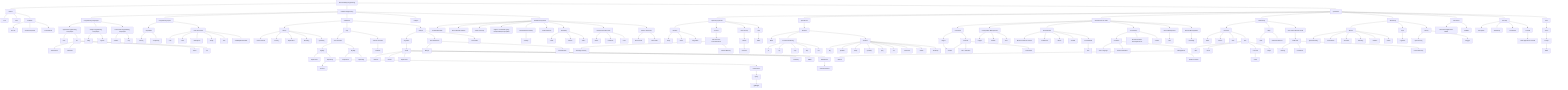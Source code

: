 graph TD
  SRE[Site Reliability Engineering]

  SRE --> Cul[Culture]
    Cul --> SLA
    Cul --> SLO
    Cul --> Inc[Incidents]
      Inc --> Onc[On-call]
      Inc --> ReM[Incident Reponse]
      Inc --> PoM[Post-Mortem]

  SRE --> SW[Software Engineering]
  SW --> PL[Programming Languages]
    PL --> SysPL[Systems Programming Languages]
      SysPL --> Rust
      SysPL --> Go
        Go --> GoRoutines
        Go --> Channels
        Go --> Select
        Go --> GC
    PL --> ScrPL[Script Programming Languages]
      ScrPL --> Ruby
      ScrPL --> Python
    PL --> FunPL[Functional Programming Languages]
      FunPL --> Haskell
      FunPL --> Lisp

  SW --> PT[Programming Topics]
    PT --> ALG[Algorithms]
      ALG --> SRT[Sorting]
      ALG --> CPX[Complexity]
    PT --> DS[Data Scructures]
      DS --> Lock[Lock]
      DS --> Futex[Futex]
      DS --> Semaphore
      DS --> Graph[Graph]
      DS --> T3[Tree]
      DS --> HS[HashMap/HashTable]

    SW --> DB[Databases]
      DB --> DBT[Theory]
        DBT --> CAP[CAP Theorem]
        DBT --> DBTS[Scaling]
        DBT --> DBTR[Replication]
        DBT --> DBTX[Sharding]
        DBT --> DBTO[Operating]
      DB --> SQL[SQL]
        SQL --> rSQL[Row-oriented]
          rSQL --> PgSQL
            PgSQL --> rSQLRep[Replication]
            PgSQL --> rSQLOps[Operating]
              rSQLOps --> rSQLOpsVac[Vacuum]
              rSQLOps --> rSQLOpsPerf[Performance]
                rSQLOpsPerf --> rSQLOpsPeQ[Query]
                 rSQLOpsPeQ --> rSQLOpsPeQbad[pgBadger]
          rSQL --> MySQL
            MySQL --> mSQLRep[Replication]
            MySQL --> mSQLOps[Operating]
        SQL --> cSQL[Column-oriented]
          cSQL --> Redshift
      DB --> NoSQL[NoSQL]
        NoSQL --> KV[KeyValue]
          KV --> Rd[Redis]
            Rd --> RdSn[Sentinel]
            Rd --> RdCls[Cluster]
            Rd --> RdRepl[Replication]
            Rd --> RdSh[Sharding]
            Rd --> RdRBAC[RBAC]
            Rd --> RdEC[ElastiCache]
              RdEC --> RdECG[Global Datastore]
        NoSQL --> DoS[DocumentStore]
          DoS --> Mng[Mongo]
          DoS --> ES[ElasticSearch]
        NoSQL --> CS[Cassandra]
    SW --> LD[Ledgers]

  SW --> DSi[Distributed Systems]
    DSi --> BHP[Bulkhead Pattern]
    DSi --> CBP[Circuit Breaker Pattern]
    DSi --> EvS[Event Sourcing]
    DSi --> CQRS[CQRS - Command Query Responsibility Segregation]
    DSi --> DPro[Distributed Processing]
      DPro --> HDP[Hadoop]
    DSi --> DLB[Load Balancing]
    DSi --> STM[Streaming]
      STM --> Kafka
      STM --> Kinesis
      STM --> NATS
    DSi --> RPC[Remote Procedure Call]
      RPC --> AVRO
      RPC --> Protobufs
      RPC --> Thrift
    DSi --> SDi[Service Discovery]
      SDi --> SDiSS[Server Side]
      SDi --> SDiCS[Client Side]

  SRE --> OPS[Operations]
    OPS --> OS[Operating Systems]
      OS --> MM[Memory]
        MM --> Heap
        MM --> Stack
        MM --> PAG[Pagination]
      OS --> PRO[Process]
        PRO --> IPC[Inter Process Communication]
          IPC --> IPCM[Message Passing]
          IPC --> IPCSM[Shared Memory]
      OS --> CCY[Concurrency]
        CCY --> Thread
          Thread --> PThread
      OS --> UNIX[Unix]
        UNIX --> eBPF[eBPF]
    OPS --> OPSOPS[Operational]
      OPSOPS --> Ter[Terminal]
        Ter --> Bash
        Ter --> PrM[Process Monitoring]
          PrM --> ps
          PrM --> top
          PrM --> htop
          PrM --> atop
          PrM --> lsof
        Ter --> Netw[Network]
          Netw --> dig
          Netw --> iptables
          Netw --> nmap
          Netw --> tcpdump
          Netw --> ping
          Netw --> mtr
          Netw --> traceroute
          Netw --> airmon
          Netw --> airodump
    OPS --> IaC[Infrastructure as Code]
      IaC --> Cont[Containers]
        Cont --> Engine
          Engine --> Docker
        Cont --> Runtime
          Runtime --> OCI[OCI - Standard]
          Runtime --> Docker
          Runtime --> Containerd
      IaC --> CfgMgt[Configuration Management]
        CfgMgt --> Puppet
        CfgMgt --> Ansible
        CfgMgt --> Chef
      IaC --> Orc[Orchestration]
        Orc --> ECS[Elastic Container Service]
        Orc --> K8S[Kubernetes]
        Orc --> Mesos
        Orc --> Nomad
        Orc --> SerM[ServiceMesh]
          SerM --> IsT[Istio]
      IaC --> Prov[Provisioning]
        Prov --> TF[Terraform]
          TF --> TFhcl[HCL Language]
          TF --> TFp[Custom Providers]
          TF --> TFm[Management]
            TFm --> TFa[Atlantis]
            TFm --> TFc[Terraform Cloud]
        Prov --> CDK[Cloud Formation Development Kit]
        Prov --> PK[Packer]
      IaC --> SecM[Secret Management]
        SecM --> Vlt[Vaul]
      IaC --> SessM[Session Management]
        SessM --> Bdry[Boundary]
    OPS --> NET[Networking]
      NET --> NETP[Protocols]
        NETP --> DNS
        NETP --> Socket
        NETP --> UDP
        NETP --> TCP
          TCP --> SSH
          TCP --> HTTP
          TCP --> SSL[TLS-SSL]
            SSL --> mTLS[mTLS]
          TCP --> MQTT[MQTT]
      NET --> NETE[Edge]
        NETE --> CDN
        NETE --> GAL[Global Accelerator]
      NET --> VPC[VPC Virtual Private Cloud]
        VPC --> MVPC[Multi-VPC]
          MVPC --> VPCP[Peering]
          MVPC --> VPCPL[PrivateLink]
          MVPC --> VPCT[Transit Gateway]
    OPS --> MON[Monitoring]
      MON --> Metr[Metrics]
        Metr --> OTEL[OpenTelemetry]
        Metr --> Prom[Prometheus]
        Metr --> Infl[InfluxDB]
        Metr --> DD[Datadog]
        Metr --> Graf[Grafana]
        Metr --> Statsd[Statsd]
      MON --> Logs[Logs]
        Logs --> Logstash
      MON --> Tra[Tracing]
        Tra --> OPT[Open Tracing]
        Tra --> Jae[Jaegger]
    OPS --> SVL[Serverless]
      SVL --> SAM[Serverless Application Model]
      SVL --> LBD[Lambda]
      SEC --> ENC[Encryption]
      SEC --> SECMON[Monitoring]
      SEC --> CERT[Certificates]
    OPS --> SEC[Security]
      SEC --> FIR[Firewall]
        FIR --> WAF[Web Application Firewall]
    OPS --> COST[Cost]
      COST --> CloudCos[Cloud]
        CloudCos --> FOps[FinOps]
          FOps --> AWS